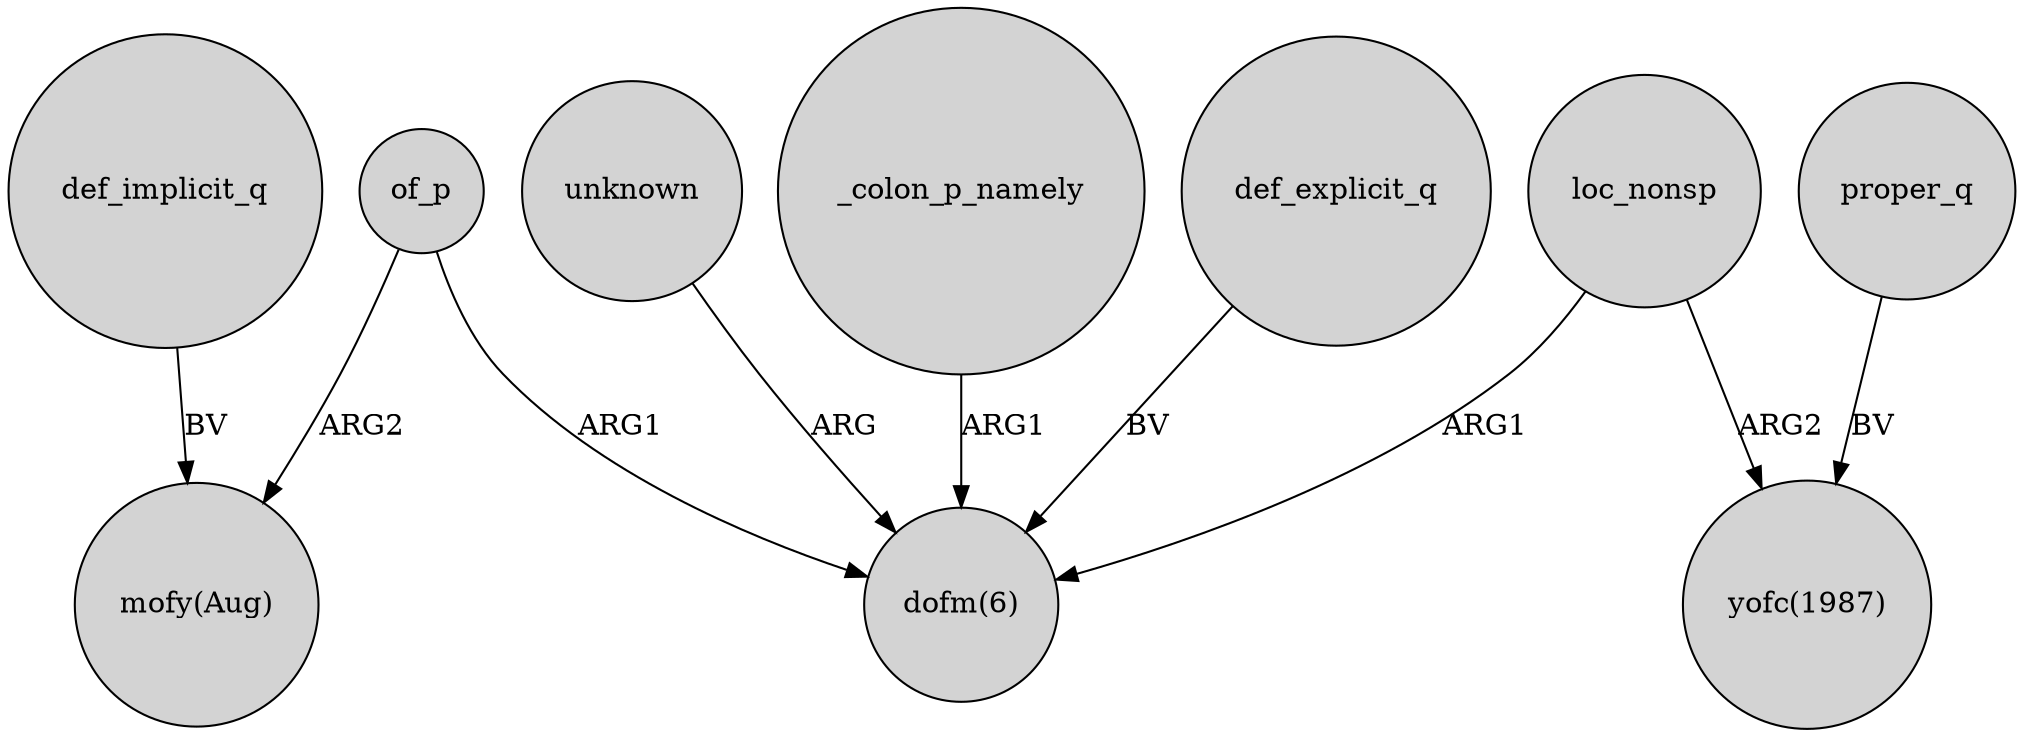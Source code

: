 digraph {
	node [shape=circle style=filled]
	of_p -> "mofy(Aug)" [label=ARG2]
	unknown -> "dofm(6)" [label=ARG]
	def_explicit_q -> "dofm(6)" [label=BV]
	loc_nonsp -> "yofc(1987)" [label=ARG2]
	loc_nonsp -> "dofm(6)" [label=ARG1]
	def_implicit_q -> "mofy(Aug)" [label=BV]
	_colon_p_namely -> "dofm(6)" [label=ARG1]
	of_p -> "dofm(6)" [label=ARG1]
	proper_q -> "yofc(1987)" [label=BV]
}

